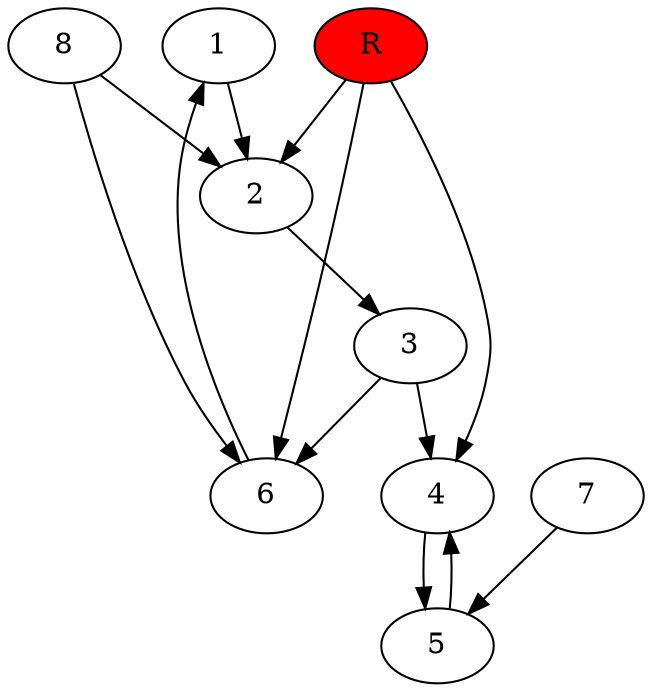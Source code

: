 digraph prb42703 {
	1
	2
	3
	4
	5
	6
	7
	8
	R [fillcolor="#ff0000" style=filled]
	1 -> 2
	2 -> 3
	3 -> 4
	3 -> 6
	4 -> 5
	5 -> 4
	6 -> 1
	7 -> 5
	8 -> 2
	8 -> 6
	R -> 2
	R -> 4
	R -> 6
}
